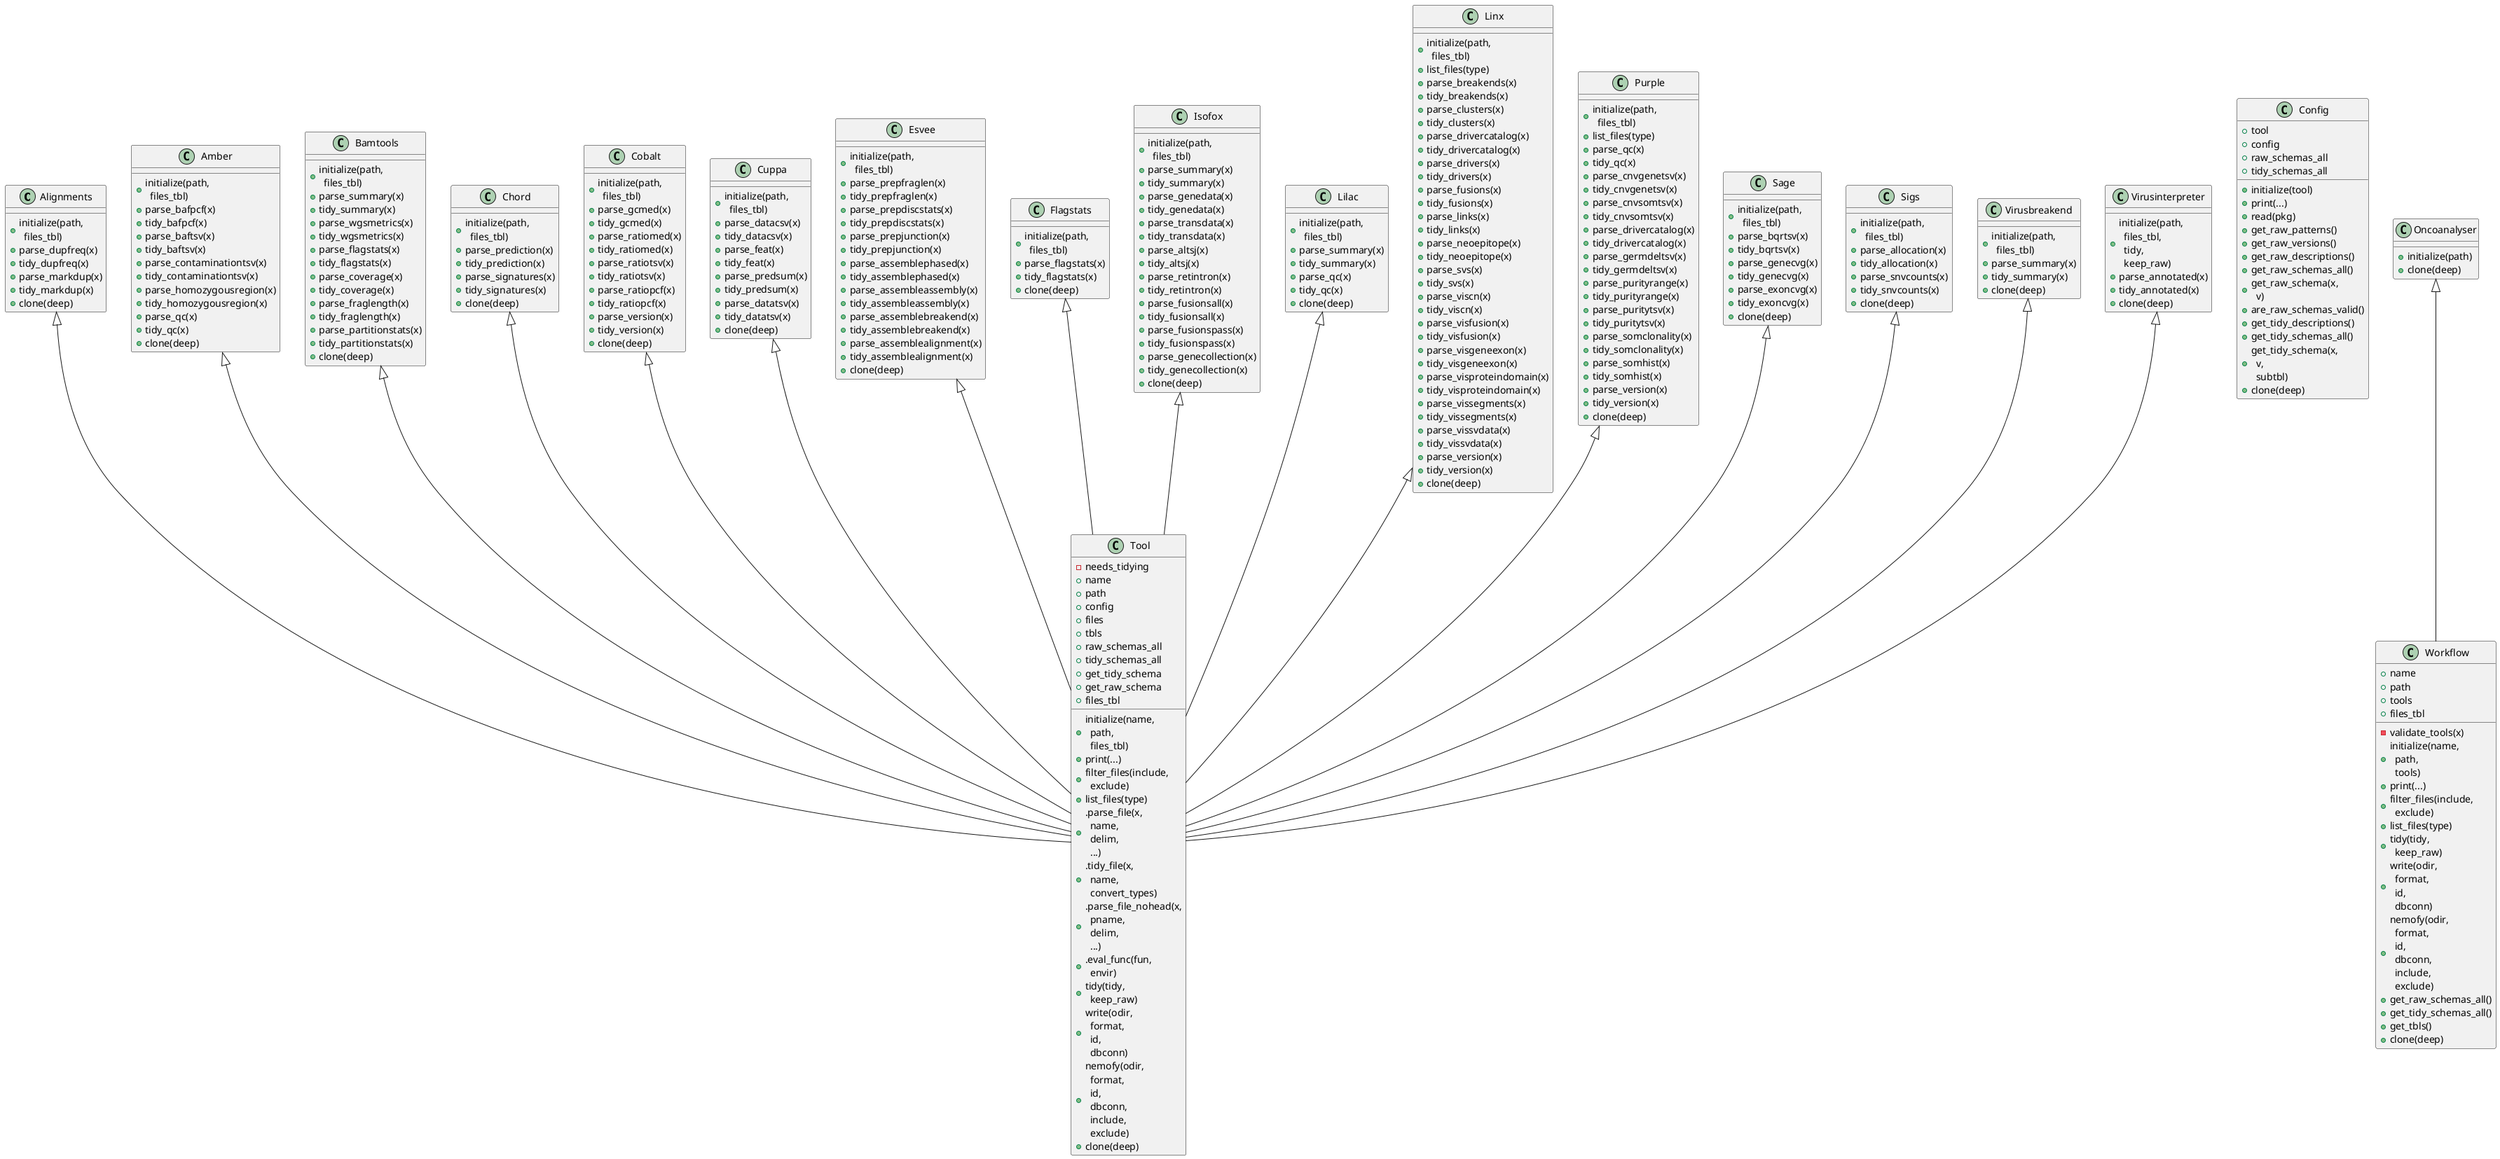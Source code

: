 @startuml

class Alignments {
+initialize(path,\n  files_tbl)
+parse_dupfreq(x)
+tidy_dupfreq(x)
+parse_markdup(x)
+tidy_markdup(x)
+clone(deep)
}

class Amber {
+initialize(path,\n  files_tbl)
+parse_bafpcf(x)
+tidy_bafpcf(x)
+parse_baftsv(x)
+tidy_baftsv(x)
+parse_contaminationtsv(x)
+tidy_contaminationtsv(x)
+parse_homozygousregion(x)
+tidy_homozygousregion(x)
+parse_qc(x)
+tidy_qc(x)
+clone(deep)
}

class Bamtools {
+initialize(path,\n  files_tbl)
+parse_summary(x)
+tidy_summary(x)
+parse_wgsmetrics(x)
+tidy_wgsmetrics(x)
+parse_flagstats(x)
+tidy_flagstats(x)
+parse_coverage(x)
+tidy_coverage(x)
+parse_fraglength(x)
+tidy_fraglength(x)
+parse_partitionstats(x)
+tidy_partitionstats(x)
+clone(deep)
}

class Chord {
+initialize(path,\n  files_tbl)
+parse_prediction(x)
+tidy_prediction(x)
+parse_signatures(x)
+tidy_signatures(x)
+clone(deep)
}

class Cobalt {
+initialize(path,\n  files_tbl)
+parse_gcmed(x)
+tidy_gcmed(x)
+parse_ratiomed(x)
+tidy_ratiomed(x)
+parse_ratiotsv(x)
+tidy_ratiotsv(x)
+parse_ratiopcf(x)
+tidy_ratiopcf(x)
+parse_version(x)
+tidy_version(x)
+clone(deep)
}

class Config {
+tool
+config
+raw_schemas_all
+tidy_schemas_all
+initialize(tool)
+print(...)
+read(pkg)
+get_raw_patterns()
+get_raw_versions()
+get_raw_descriptions()
+get_raw_schemas_all()
+get_raw_schema(x,\n  v)
+are_raw_schemas_valid()
+get_tidy_descriptions()
+get_tidy_schemas_all()
+get_tidy_schema(x,\n  v,\n  subtbl)
+clone(deep)
}

class Cuppa {
+initialize(path,\n  files_tbl)
+parse_datacsv(x)
+tidy_datacsv(x)
+parse_feat(x)
+tidy_feat(x)
+parse_predsum(x)
+tidy_predsum(x)
+parse_datatsv(x)
+tidy_datatsv(x)
+clone(deep)
}

class Esvee {
+initialize(path,\n  files_tbl)
+parse_prepfraglen(x)
+tidy_prepfraglen(x)
+parse_prepdiscstats(x)
+tidy_prepdiscstats(x)
+parse_prepjunction(x)
+tidy_prepjunction(x)
+parse_assemblephased(x)
+tidy_assemblephased(x)
+parse_assembleassembly(x)
+tidy_assembleassembly(x)
+parse_assemblebreakend(x)
+tidy_assemblebreakend(x)
+parse_assemblealignment(x)
+tidy_assemblealignment(x)
+clone(deep)
}

class Flagstats {
+initialize(path,\n  files_tbl)
+parse_flagstats(x)
+tidy_flagstats(x)
+clone(deep)
}

class Isofox {
+initialize(path,\n  files_tbl)
+parse_summary(x)
+tidy_summary(x)
+parse_genedata(x)
+tidy_genedata(x)
+parse_transdata(x)
+tidy_transdata(x)
+parse_altsj(x)
+tidy_altsj(x)
+parse_retintron(x)
+tidy_retintron(x)
+parse_fusionsall(x)
+tidy_fusionsall(x)
+parse_fusionspass(x)
+tidy_fusionspass(x)
+parse_genecollection(x)
+tidy_genecollection(x)
+clone(deep)
}

class Lilac {
+initialize(path,\n  files_tbl)
+parse_summary(x)
+tidy_summary(x)
+parse_qc(x)
+tidy_qc(x)
+clone(deep)
}

class Linx {
+initialize(path,\n  files_tbl)
+list_files(type)
+parse_breakends(x)
+tidy_breakends(x)
+parse_clusters(x)
+tidy_clusters(x)
+parse_drivercatalog(x)
+tidy_drivercatalog(x)
+parse_drivers(x)
+tidy_drivers(x)
+parse_fusions(x)
+tidy_fusions(x)
+parse_links(x)
+tidy_links(x)
+parse_neoepitope(x)
+tidy_neoepitope(x)
+parse_svs(x)
+tidy_svs(x)
+parse_viscn(x)
+tidy_viscn(x)
+parse_visfusion(x)
+tidy_visfusion(x)
+parse_visgeneexon(x)
+tidy_visgeneexon(x)
+parse_visproteindomain(x)
+tidy_visproteindomain(x)
+parse_vissegments(x)
+tidy_vissegments(x)
+parse_vissvdata(x)
+tidy_vissvdata(x)
+parse_version(x)
+tidy_version(x)
+clone(deep)
}

class Oncoanalyser {
+initialize(path)
+clone(deep)
}

class Purple {
+initialize(path,\n  files_tbl)
+list_files(type)
+parse_qc(x)
+tidy_qc(x)
+parse_cnvgenetsv(x)
+tidy_cnvgenetsv(x)
+parse_cnvsomtsv(x)
+tidy_cnvsomtsv(x)
+parse_drivercatalog(x)
+tidy_drivercatalog(x)
+parse_germdeltsv(x)
+tidy_germdeltsv(x)
+parse_purityrange(x)
+tidy_purityrange(x)
+parse_puritytsv(x)
+tidy_puritytsv(x)
+parse_somclonality(x)
+tidy_somclonality(x)
+parse_somhist(x)
+tidy_somhist(x)
+parse_version(x)
+tidy_version(x)
+clone(deep)
}

class Sage {
+initialize(path,\n  files_tbl)
+parse_bqrtsv(x)
+tidy_bqrtsv(x)
+parse_genecvg(x)
+tidy_genecvg(x)
+parse_exoncvg(x)
+tidy_exoncvg(x)
+clone(deep)
}

class Sigs {
+initialize(path,\n  files_tbl)
+parse_allocation(x)
+tidy_allocation(x)
+parse_snvcounts(x)
+tidy_snvcounts(x)
+clone(deep)
}

class Tool {
-needs_tidying
+name
+path
+config
+files
+tbls
+raw_schemas_all
+tidy_schemas_all
+get_tidy_schema
+get_raw_schema
+files_tbl
+initialize(name,\n  path,\n  files_tbl)
+print(...)
+filter_files(include,\n  exclude)
+list_files(type)
+.parse_file(x,\n  name,\n  delim,\n  ...)
+.tidy_file(x,\n  name,\n  convert_types)
+.parse_file_nohead(x,\n  pname,\n  delim,\n  ...)
+.eval_func(fun,\n  envir)
+tidy(tidy,\n  keep_raw)
+write(odir,\n  format,\n  id,\n  dbconn)
+nemofy(odir,\n  format,\n  id,\n  dbconn,\n  include,\n  exclude)
+clone(deep)
}

class Virusbreakend {
+initialize(path,\n  files_tbl)
+parse_summary(x)
+tidy_summary(x)
+clone(deep)
}

class Virusinterpreter {
+initialize(path,\n  files_tbl,\n  tidy,\n  keep_raw)
+parse_annotated(x)
+tidy_annotated(x)
+clone(deep)
}

class Workflow {
+name
+path
+tools
+files_tbl
-validate_tools(x)
+initialize(name,\n  path,\n  tools)
+print(...)
+filter_files(include,\n  exclude)
+list_files(type)
+tidy(tidy,\n  keep_raw)
+write(odir,\n  format,\n  id,\n  dbconn)
+nemofy(odir,\n  format,\n  id,\n  dbconn,\n  include,\n  exclude)
+get_raw_schemas_all()
+get_tidy_schemas_all()
+get_tbls()
+clone(deep)
}
Alignments <|-- Tool
Amber <|-- Tool
Bamtools <|-- Tool
Chord <|-- Tool
Cobalt <|-- Tool
Cuppa <|-- Tool
Esvee <|-- Tool
Flagstats <|-- Tool
Isofox <|-- Tool
Lilac <|-- Tool
Linx <|-- Tool
Oncoanalyser <|-- Workflow
Purple <|-- Tool
Sage <|-- Tool
Sigs <|-- Tool
Virusbreakend <|-- Tool
Virusinterpreter <|-- Tool
@enduml
